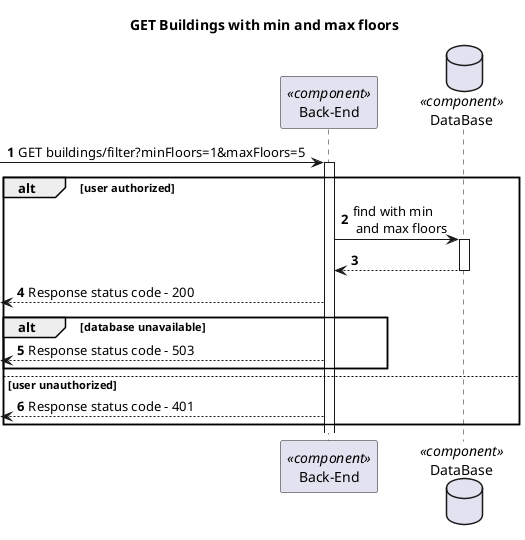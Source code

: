 @startuml Process View - Level 3

autonumber
skinparam packageStyle rect
skinparam defaultFontName JetBrains Mono

title GET Buildings with min and max floors

participant "Back-End" as BE <<component>>
database "DataBase" as DB <<component>>

-> BE: GET buildings/filter?minFloors=1&maxFloors=5

alt user authorized

'Find All'

activate BE

BE -> DB: find with min\n and max floors

activate DB

DB --> BE:

deactivate DB

  <-- BE: Response status code - 200

alt database unavailable

  <-- BE: Response status code - 503

end

else user unauthorized

  <-- BE: Response status code - 401

end



@enduml